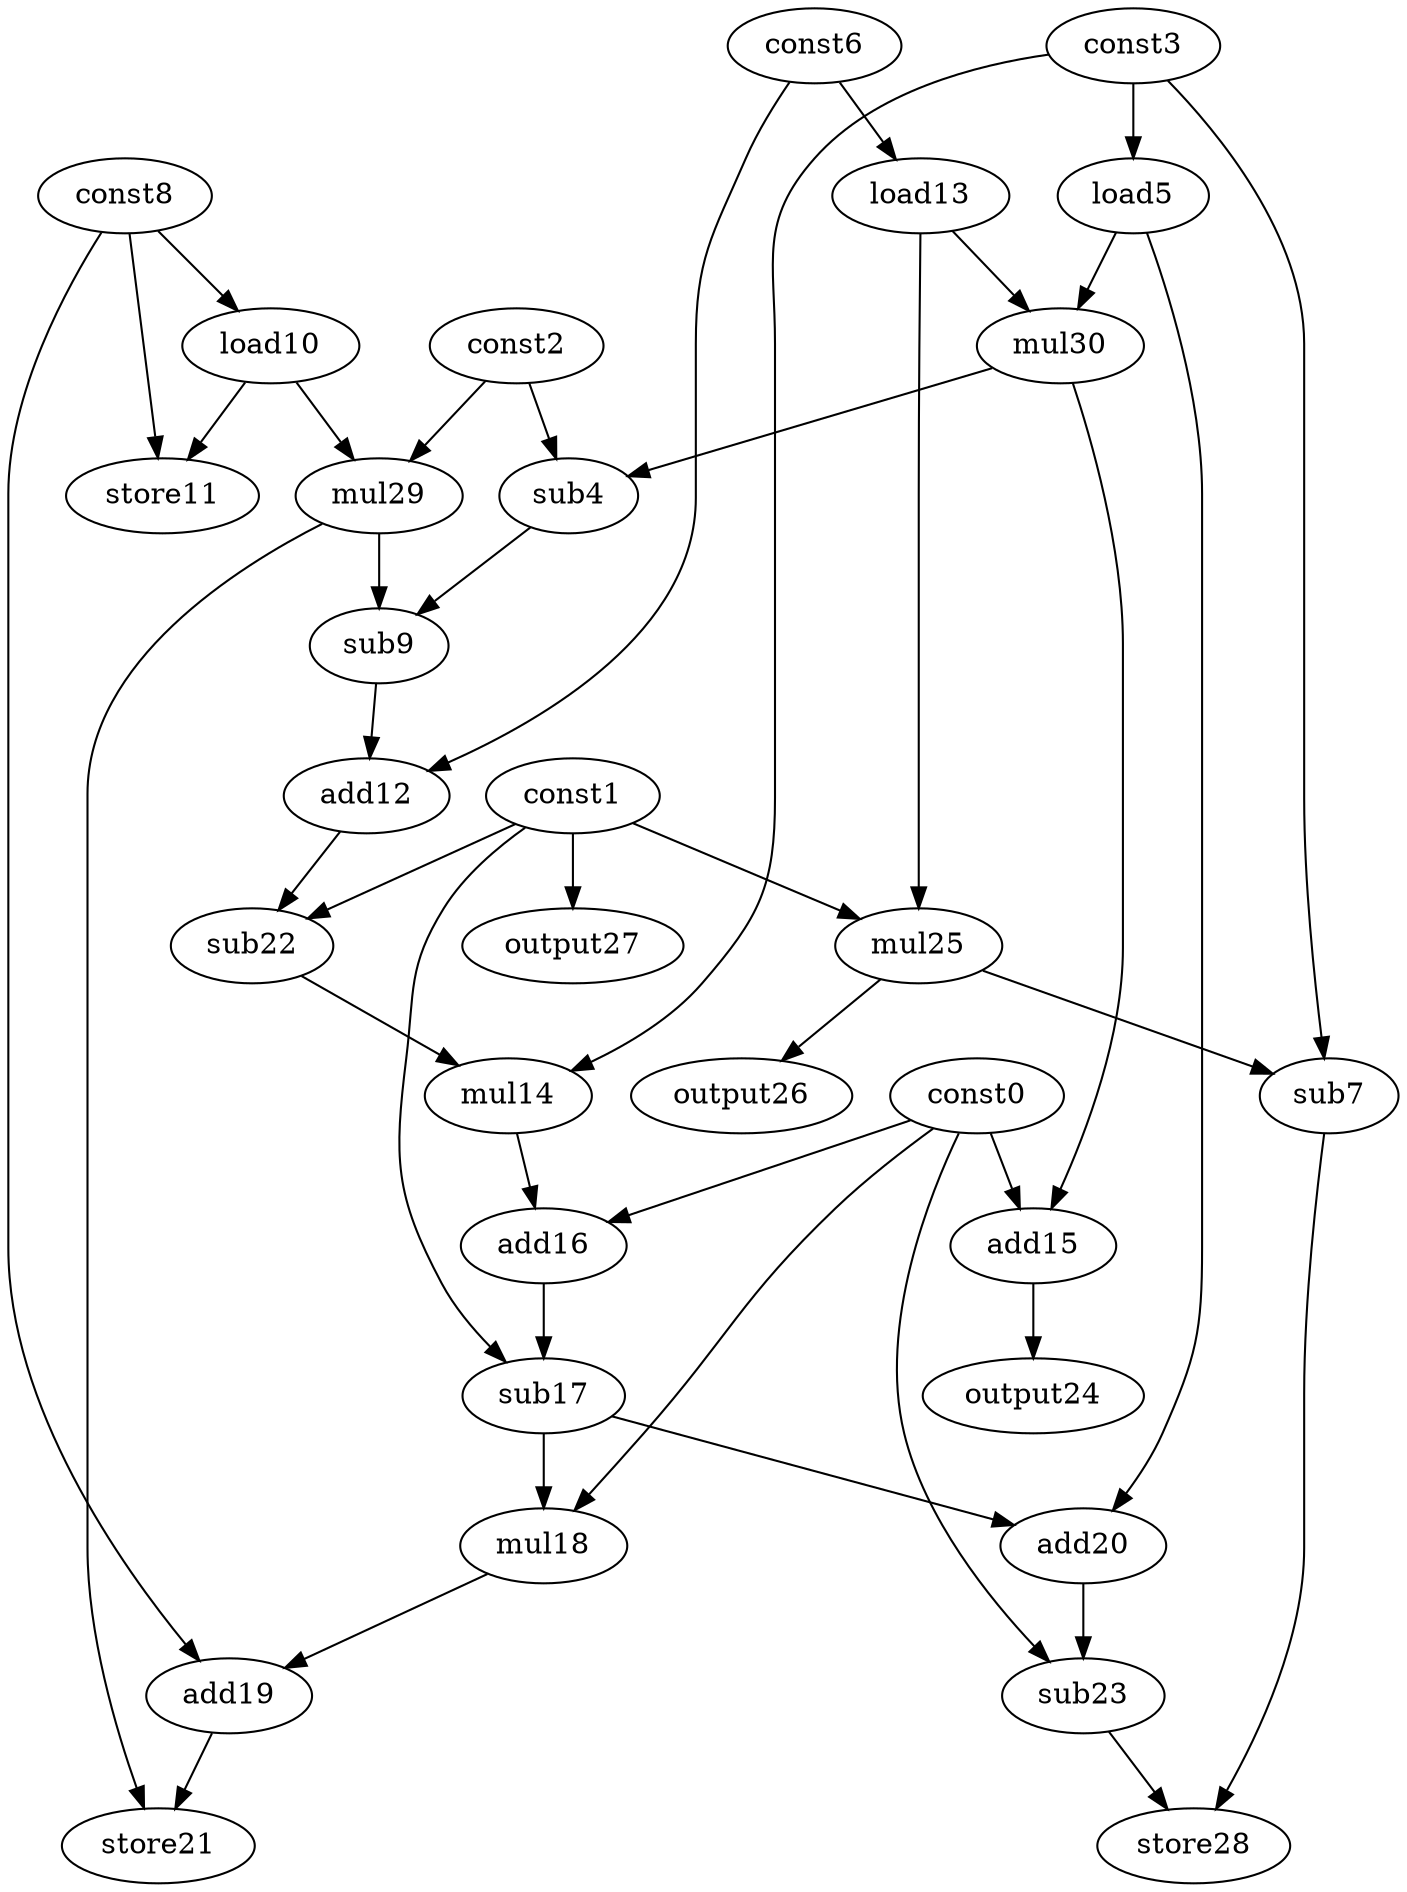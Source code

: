 digraph G { 
const0[opcode=const]; 
const1[opcode=const]; 
const2[opcode=const]; 
const3[opcode=const]; 
sub4[opcode=sub]; 
load5[opcode=load]; 
const6[opcode=const]; 
sub7[opcode=sub]; 
const8[opcode=const]; 
sub9[opcode=sub]; 
load10[opcode=load]; 
store11[opcode=store]; 
add12[opcode=add]; 
load13[opcode=load]; 
mul14[opcode=mul]; 
add15[opcode=add]; 
add16[opcode=add]; 
sub17[opcode=sub]; 
mul18[opcode=mul]; 
add19[opcode=add]; 
add20[opcode=add]; 
store21[opcode=store]; 
sub22[opcode=sub]; 
sub23[opcode=sub]; 
output24[opcode=output]; 
mul25[opcode=mul]; 
output26[opcode=output]; 
output27[opcode=output]; 
store28[opcode=store]; 
mul29[opcode=mul]; 
mul30[opcode=mul]; 
const3->load5[operand=0];
const8->load10[operand=0];
const6->load13[operand=0];
const1->output27[operand=0];
const8->store11[operand=0];
load10->store11[operand=1];
const1->mul25[operand=0];
load13->mul25[operand=1];
load10->mul29[operand=0];
const2->mul29[operand=1];
load5->mul30[operand=0];
load13->mul30[operand=1];
const2->sub4[operand=0];
mul30->sub4[operand=1];
mul25->sub7[operand=0];
const3->sub7[operand=1];
const0->add15[operand=0];
mul30->add15[operand=1];
mul25->output26[operand=0];
sub4->sub9[operand=0];
mul29->sub9[operand=1];
add15->output24[operand=0];
sub9->add12[operand=0];
const6->add12[operand=1];
const1->sub22[operand=0];
add12->sub22[operand=1];
const3->mul14[operand=0];
sub22->mul14[operand=1];
const0->add16[operand=0];
mul14->add16[operand=1];
add16->sub17[operand=0];
const1->sub17[operand=1];
const0->mul18[operand=0];
sub17->mul18[operand=1];
sub17->add20[operand=0];
load5->add20[operand=1];
const8->add19[operand=0];
mul18->add19[operand=1];
const0->sub23[operand=0];
add20->sub23[operand=1];
add19->store21[operand=0];
mul29->store21[operand=1];
sub23->store28[operand=0];
sub7->store28[operand=1];
}
